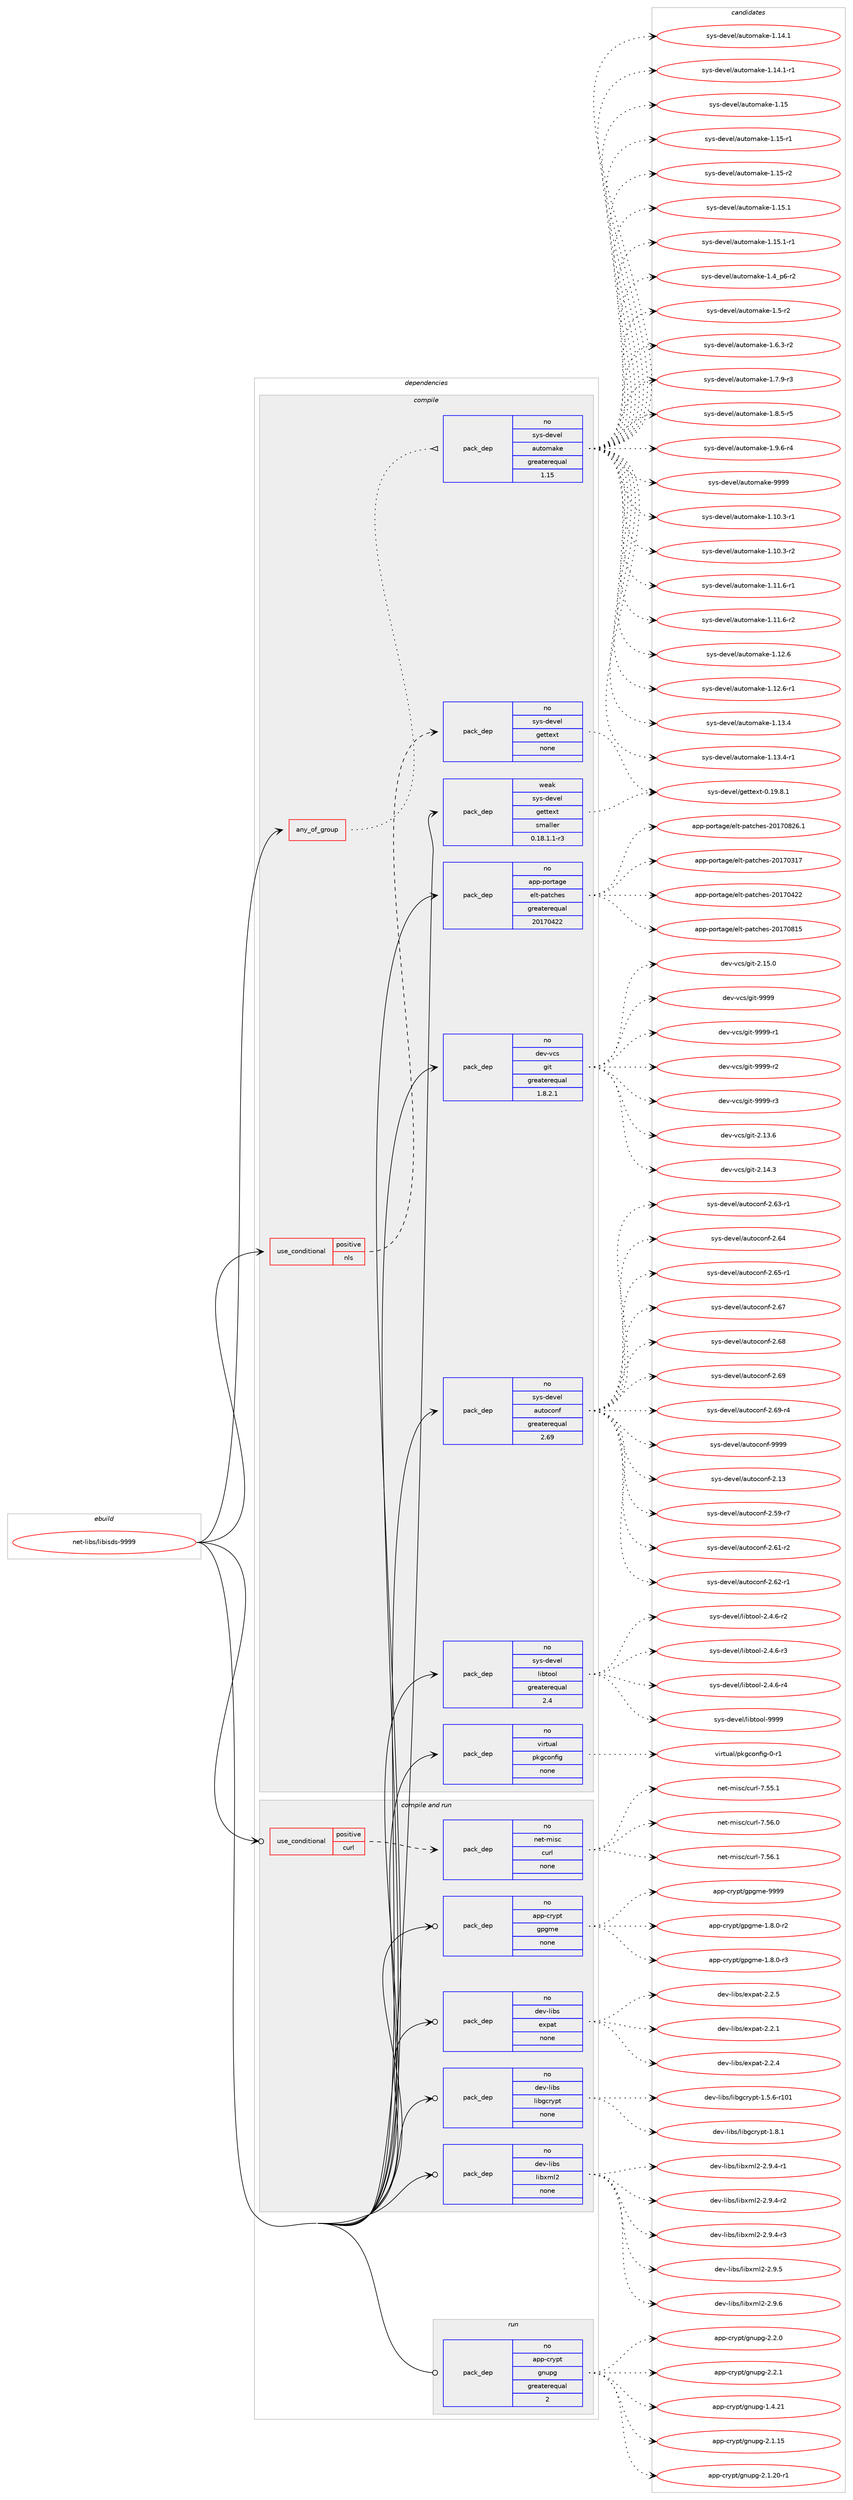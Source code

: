 digraph prolog {

# *************
# Graph options
# *************

newrank=true;
concentrate=true;
compound=true;
graph [rankdir=LR,fontname=Helvetica,fontsize=10,ranksep=1.5];#, ranksep=2.5, nodesep=0.2];
edge  [arrowhead=vee];
node  [fontname=Helvetica,fontsize=10];

# **********
# The ebuild
# **********

subgraph cluster_leftcol {
color=gray;
rank=same;
label=<<i>ebuild</i>>;
id [label="net-libs/libisds-9999", color=red, width=4, href="../net-libs/libisds-9999.svg"];
}

# ****************
# The dependencies
# ****************

subgraph cluster_midcol {
color=gray;
label=<<i>dependencies</i>>;
subgraph cluster_compile {
fillcolor="#eeeeee";
style=filled;
label=<<i>compile</i>>;
subgraph any6755 {
dependency417179 [label=<<TABLE BORDER="0" CELLBORDER="1" CELLSPACING="0" CELLPADDING="4"><TR><TD CELLPADDING="10">any_of_group</TD></TR></TABLE>>, shape=none, color=red];subgraph pack307004 {
dependency417180 [label=<<TABLE BORDER="0" CELLBORDER="1" CELLSPACING="0" CELLPADDING="4" WIDTH="220"><TR><TD ROWSPAN="6" CELLPADDING="30">pack_dep</TD></TR><TR><TD WIDTH="110">no</TD></TR><TR><TD>sys-devel</TD></TR><TR><TD>automake</TD></TR><TR><TD>greaterequal</TD></TR><TR><TD>1.15</TD></TR></TABLE>>, shape=none, color=blue];
}
dependency417179:e -> dependency417180:w [weight=20,style="dotted",arrowhead="oinv"];
}
id:e -> dependency417179:w [weight=20,style="solid",arrowhead="vee"];
subgraph cond103228 {
dependency417181 [label=<<TABLE BORDER="0" CELLBORDER="1" CELLSPACING="0" CELLPADDING="4"><TR><TD ROWSPAN="3" CELLPADDING="10">use_conditional</TD></TR><TR><TD>positive</TD></TR><TR><TD>nls</TD></TR></TABLE>>, shape=none, color=red];
subgraph pack307005 {
dependency417182 [label=<<TABLE BORDER="0" CELLBORDER="1" CELLSPACING="0" CELLPADDING="4" WIDTH="220"><TR><TD ROWSPAN="6" CELLPADDING="30">pack_dep</TD></TR><TR><TD WIDTH="110">no</TD></TR><TR><TD>sys-devel</TD></TR><TR><TD>gettext</TD></TR><TR><TD>none</TD></TR><TR><TD></TD></TR></TABLE>>, shape=none, color=blue];
}
dependency417181:e -> dependency417182:w [weight=20,style="dashed",arrowhead="vee"];
}
id:e -> dependency417181:w [weight=20,style="solid",arrowhead="vee"];
subgraph pack307006 {
dependency417183 [label=<<TABLE BORDER="0" CELLBORDER="1" CELLSPACING="0" CELLPADDING="4" WIDTH="220"><TR><TD ROWSPAN="6" CELLPADDING="30">pack_dep</TD></TR><TR><TD WIDTH="110">no</TD></TR><TR><TD>app-portage</TD></TR><TR><TD>elt-patches</TD></TR><TR><TD>greaterequal</TD></TR><TR><TD>20170422</TD></TR></TABLE>>, shape=none, color=blue];
}
id:e -> dependency417183:w [weight=20,style="solid",arrowhead="vee"];
subgraph pack307007 {
dependency417184 [label=<<TABLE BORDER="0" CELLBORDER="1" CELLSPACING="0" CELLPADDING="4" WIDTH="220"><TR><TD ROWSPAN="6" CELLPADDING="30">pack_dep</TD></TR><TR><TD WIDTH="110">no</TD></TR><TR><TD>dev-vcs</TD></TR><TR><TD>git</TD></TR><TR><TD>greaterequal</TD></TR><TR><TD>1.8.2.1</TD></TR></TABLE>>, shape=none, color=blue];
}
id:e -> dependency417184:w [weight=20,style="solid",arrowhead="vee"];
subgraph pack307008 {
dependency417185 [label=<<TABLE BORDER="0" CELLBORDER="1" CELLSPACING="0" CELLPADDING="4" WIDTH="220"><TR><TD ROWSPAN="6" CELLPADDING="30">pack_dep</TD></TR><TR><TD WIDTH="110">no</TD></TR><TR><TD>sys-devel</TD></TR><TR><TD>autoconf</TD></TR><TR><TD>greaterequal</TD></TR><TR><TD>2.69</TD></TR></TABLE>>, shape=none, color=blue];
}
id:e -> dependency417185:w [weight=20,style="solid",arrowhead="vee"];
subgraph pack307009 {
dependency417186 [label=<<TABLE BORDER="0" CELLBORDER="1" CELLSPACING="0" CELLPADDING="4" WIDTH="220"><TR><TD ROWSPAN="6" CELLPADDING="30">pack_dep</TD></TR><TR><TD WIDTH="110">no</TD></TR><TR><TD>sys-devel</TD></TR><TR><TD>libtool</TD></TR><TR><TD>greaterequal</TD></TR><TR><TD>2.4</TD></TR></TABLE>>, shape=none, color=blue];
}
id:e -> dependency417186:w [weight=20,style="solid",arrowhead="vee"];
subgraph pack307010 {
dependency417187 [label=<<TABLE BORDER="0" CELLBORDER="1" CELLSPACING="0" CELLPADDING="4" WIDTH="220"><TR><TD ROWSPAN="6" CELLPADDING="30">pack_dep</TD></TR><TR><TD WIDTH="110">no</TD></TR><TR><TD>virtual</TD></TR><TR><TD>pkgconfig</TD></TR><TR><TD>none</TD></TR><TR><TD></TD></TR></TABLE>>, shape=none, color=blue];
}
id:e -> dependency417187:w [weight=20,style="solid",arrowhead="vee"];
subgraph pack307011 {
dependency417188 [label=<<TABLE BORDER="0" CELLBORDER="1" CELLSPACING="0" CELLPADDING="4" WIDTH="220"><TR><TD ROWSPAN="6" CELLPADDING="30">pack_dep</TD></TR><TR><TD WIDTH="110">weak</TD></TR><TR><TD>sys-devel</TD></TR><TR><TD>gettext</TD></TR><TR><TD>smaller</TD></TR><TR><TD>0.18.1.1-r3</TD></TR></TABLE>>, shape=none, color=blue];
}
id:e -> dependency417188:w [weight=20,style="solid",arrowhead="vee"];
}
subgraph cluster_compileandrun {
fillcolor="#eeeeee";
style=filled;
label=<<i>compile and run</i>>;
subgraph cond103229 {
dependency417189 [label=<<TABLE BORDER="0" CELLBORDER="1" CELLSPACING="0" CELLPADDING="4"><TR><TD ROWSPAN="3" CELLPADDING="10">use_conditional</TD></TR><TR><TD>positive</TD></TR><TR><TD>curl</TD></TR></TABLE>>, shape=none, color=red];
subgraph pack307012 {
dependency417190 [label=<<TABLE BORDER="0" CELLBORDER="1" CELLSPACING="0" CELLPADDING="4" WIDTH="220"><TR><TD ROWSPAN="6" CELLPADDING="30">pack_dep</TD></TR><TR><TD WIDTH="110">no</TD></TR><TR><TD>net-misc</TD></TR><TR><TD>curl</TD></TR><TR><TD>none</TD></TR><TR><TD></TD></TR></TABLE>>, shape=none, color=blue];
}
dependency417189:e -> dependency417190:w [weight=20,style="dashed",arrowhead="vee"];
}
id:e -> dependency417189:w [weight=20,style="solid",arrowhead="odotvee"];
subgraph pack307013 {
dependency417191 [label=<<TABLE BORDER="0" CELLBORDER="1" CELLSPACING="0" CELLPADDING="4" WIDTH="220"><TR><TD ROWSPAN="6" CELLPADDING="30">pack_dep</TD></TR><TR><TD WIDTH="110">no</TD></TR><TR><TD>app-crypt</TD></TR><TR><TD>gpgme</TD></TR><TR><TD>none</TD></TR><TR><TD></TD></TR></TABLE>>, shape=none, color=blue];
}
id:e -> dependency417191:w [weight=20,style="solid",arrowhead="odotvee"];
subgraph pack307014 {
dependency417192 [label=<<TABLE BORDER="0" CELLBORDER="1" CELLSPACING="0" CELLPADDING="4" WIDTH="220"><TR><TD ROWSPAN="6" CELLPADDING="30">pack_dep</TD></TR><TR><TD WIDTH="110">no</TD></TR><TR><TD>dev-libs</TD></TR><TR><TD>expat</TD></TR><TR><TD>none</TD></TR><TR><TD></TD></TR></TABLE>>, shape=none, color=blue];
}
id:e -> dependency417192:w [weight=20,style="solid",arrowhead="odotvee"];
subgraph pack307015 {
dependency417193 [label=<<TABLE BORDER="0" CELLBORDER="1" CELLSPACING="0" CELLPADDING="4" WIDTH="220"><TR><TD ROWSPAN="6" CELLPADDING="30">pack_dep</TD></TR><TR><TD WIDTH="110">no</TD></TR><TR><TD>dev-libs</TD></TR><TR><TD>libgcrypt</TD></TR><TR><TD>none</TD></TR><TR><TD></TD></TR></TABLE>>, shape=none, color=blue];
}
id:e -> dependency417193:w [weight=20,style="solid",arrowhead="odotvee"];
subgraph pack307016 {
dependency417194 [label=<<TABLE BORDER="0" CELLBORDER="1" CELLSPACING="0" CELLPADDING="4" WIDTH="220"><TR><TD ROWSPAN="6" CELLPADDING="30">pack_dep</TD></TR><TR><TD WIDTH="110">no</TD></TR><TR><TD>dev-libs</TD></TR><TR><TD>libxml2</TD></TR><TR><TD>none</TD></TR><TR><TD></TD></TR></TABLE>>, shape=none, color=blue];
}
id:e -> dependency417194:w [weight=20,style="solid",arrowhead="odotvee"];
}
subgraph cluster_run {
fillcolor="#eeeeee";
style=filled;
label=<<i>run</i>>;
subgraph pack307017 {
dependency417195 [label=<<TABLE BORDER="0" CELLBORDER="1" CELLSPACING="0" CELLPADDING="4" WIDTH="220"><TR><TD ROWSPAN="6" CELLPADDING="30">pack_dep</TD></TR><TR><TD WIDTH="110">no</TD></TR><TR><TD>app-crypt</TD></TR><TR><TD>gnupg</TD></TR><TR><TD>greaterequal</TD></TR><TR><TD>2</TD></TR></TABLE>>, shape=none, color=blue];
}
id:e -> dependency417195:w [weight=20,style="solid",arrowhead="odot"];
}
}

# **************
# The candidates
# **************

subgraph cluster_choices {
rank=same;
color=gray;
label=<<i>candidates</i>>;

subgraph choice307004 {
color=black;
nodesep=1;
choice11512111545100101118101108479711711611110997107101454946494846514511449 [label="sys-devel/automake-1.10.3-r1", color=red, width=4,href="../sys-devel/automake-1.10.3-r1.svg"];
choice11512111545100101118101108479711711611110997107101454946494846514511450 [label="sys-devel/automake-1.10.3-r2", color=red, width=4,href="../sys-devel/automake-1.10.3-r2.svg"];
choice11512111545100101118101108479711711611110997107101454946494946544511449 [label="sys-devel/automake-1.11.6-r1", color=red, width=4,href="../sys-devel/automake-1.11.6-r1.svg"];
choice11512111545100101118101108479711711611110997107101454946494946544511450 [label="sys-devel/automake-1.11.6-r2", color=red, width=4,href="../sys-devel/automake-1.11.6-r2.svg"];
choice1151211154510010111810110847971171161111099710710145494649504654 [label="sys-devel/automake-1.12.6", color=red, width=4,href="../sys-devel/automake-1.12.6.svg"];
choice11512111545100101118101108479711711611110997107101454946495046544511449 [label="sys-devel/automake-1.12.6-r1", color=red, width=4,href="../sys-devel/automake-1.12.6-r1.svg"];
choice1151211154510010111810110847971171161111099710710145494649514652 [label="sys-devel/automake-1.13.4", color=red, width=4,href="../sys-devel/automake-1.13.4.svg"];
choice11512111545100101118101108479711711611110997107101454946495146524511449 [label="sys-devel/automake-1.13.4-r1", color=red, width=4,href="../sys-devel/automake-1.13.4-r1.svg"];
choice1151211154510010111810110847971171161111099710710145494649524649 [label="sys-devel/automake-1.14.1", color=red, width=4,href="../sys-devel/automake-1.14.1.svg"];
choice11512111545100101118101108479711711611110997107101454946495246494511449 [label="sys-devel/automake-1.14.1-r1", color=red, width=4,href="../sys-devel/automake-1.14.1-r1.svg"];
choice115121115451001011181011084797117116111109971071014549464953 [label="sys-devel/automake-1.15", color=red, width=4,href="../sys-devel/automake-1.15.svg"];
choice1151211154510010111810110847971171161111099710710145494649534511449 [label="sys-devel/automake-1.15-r1", color=red, width=4,href="../sys-devel/automake-1.15-r1.svg"];
choice1151211154510010111810110847971171161111099710710145494649534511450 [label="sys-devel/automake-1.15-r2", color=red, width=4,href="../sys-devel/automake-1.15-r2.svg"];
choice1151211154510010111810110847971171161111099710710145494649534649 [label="sys-devel/automake-1.15.1", color=red, width=4,href="../sys-devel/automake-1.15.1.svg"];
choice11512111545100101118101108479711711611110997107101454946495346494511449 [label="sys-devel/automake-1.15.1-r1", color=red, width=4,href="../sys-devel/automake-1.15.1-r1.svg"];
choice115121115451001011181011084797117116111109971071014549465295112544511450 [label="sys-devel/automake-1.4_p6-r2", color=red, width=4,href="../sys-devel/automake-1.4_p6-r2.svg"];
choice11512111545100101118101108479711711611110997107101454946534511450 [label="sys-devel/automake-1.5-r2", color=red, width=4,href="../sys-devel/automake-1.5-r2.svg"];
choice115121115451001011181011084797117116111109971071014549465446514511450 [label="sys-devel/automake-1.6.3-r2", color=red, width=4,href="../sys-devel/automake-1.6.3-r2.svg"];
choice115121115451001011181011084797117116111109971071014549465546574511451 [label="sys-devel/automake-1.7.9-r3", color=red, width=4,href="../sys-devel/automake-1.7.9-r3.svg"];
choice115121115451001011181011084797117116111109971071014549465646534511453 [label="sys-devel/automake-1.8.5-r5", color=red, width=4,href="../sys-devel/automake-1.8.5-r5.svg"];
choice115121115451001011181011084797117116111109971071014549465746544511452 [label="sys-devel/automake-1.9.6-r4", color=red, width=4,href="../sys-devel/automake-1.9.6-r4.svg"];
choice115121115451001011181011084797117116111109971071014557575757 [label="sys-devel/automake-9999", color=red, width=4,href="../sys-devel/automake-9999.svg"];
dependency417180:e -> choice11512111545100101118101108479711711611110997107101454946494846514511449:w [style=dotted,weight="100"];
dependency417180:e -> choice11512111545100101118101108479711711611110997107101454946494846514511450:w [style=dotted,weight="100"];
dependency417180:e -> choice11512111545100101118101108479711711611110997107101454946494946544511449:w [style=dotted,weight="100"];
dependency417180:e -> choice11512111545100101118101108479711711611110997107101454946494946544511450:w [style=dotted,weight="100"];
dependency417180:e -> choice1151211154510010111810110847971171161111099710710145494649504654:w [style=dotted,weight="100"];
dependency417180:e -> choice11512111545100101118101108479711711611110997107101454946495046544511449:w [style=dotted,weight="100"];
dependency417180:e -> choice1151211154510010111810110847971171161111099710710145494649514652:w [style=dotted,weight="100"];
dependency417180:e -> choice11512111545100101118101108479711711611110997107101454946495146524511449:w [style=dotted,weight="100"];
dependency417180:e -> choice1151211154510010111810110847971171161111099710710145494649524649:w [style=dotted,weight="100"];
dependency417180:e -> choice11512111545100101118101108479711711611110997107101454946495246494511449:w [style=dotted,weight="100"];
dependency417180:e -> choice115121115451001011181011084797117116111109971071014549464953:w [style=dotted,weight="100"];
dependency417180:e -> choice1151211154510010111810110847971171161111099710710145494649534511449:w [style=dotted,weight="100"];
dependency417180:e -> choice1151211154510010111810110847971171161111099710710145494649534511450:w [style=dotted,weight="100"];
dependency417180:e -> choice1151211154510010111810110847971171161111099710710145494649534649:w [style=dotted,weight="100"];
dependency417180:e -> choice11512111545100101118101108479711711611110997107101454946495346494511449:w [style=dotted,weight="100"];
dependency417180:e -> choice115121115451001011181011084797117116111109971071014549465295112544511450:w [style=dotted,weight="100"];
dependency417180:e -> choice11512111545100101118101108479711711611110997107101454946534511450:w [style=dotted,weight="100"];
dependency417180:e -> choice115121115451001011181011084797117116111109971071014549465446514511450:w [style=dotted,weight="100"];
dependency417180:e -> choice115121115451001011181011084797117116111109971071014549465546574511451:w [style=dotted,weight="100"];
dependency417180:e -> choice115121115451001011181011084797117116111109971071014549465646534511453:w [style=dotted,weight="100"];
dependency417180:e -> choice115121115451001011181011084797117116111109971071014549465746544511452:w [style=dotted,weight="100"];
dependency417180:e -> choice115121115451001011181011084797117116111109971071014557575757:w [style=dotted,weight="100"];
}
subgraph choice307005 {
color=black;
nodesep=1;
choice1151211154510010111810110847103101116116101120116454846495746564649 [label="sys-devel/gettext-0.19.8.1", color=red, width=4,href="../sys-devel/gettext-0.19.8.1.svg"];
dependency417182:e -> choice1151211154510010111810110847103101116116101120116454846495746564649:w [style=dotted,weight="100"];
}
subgraph choice307006 {
color=black;
nodesep=1;
choice97112112451121111141169710310147101108116451129711699104101115455048495548514955 [label="app-portage/elt-patches-20170317", color=red, width=4,href="../app-portage/elt-patches-20170317.svg"];
choice97112112451121111141169710310147101108116451129711699104101115455048495548525050 [label="app-portage/elt-patches-20170422", color=red, width=4,href="../app-portage/elt-patches-20170422.svg"];
choice97112112451121111141169710310147101108116451129711699104101115455048495548564953 [label="app-portage/elt-patches-20170815", color=red, width=4,href="../app-portage/elt-patches-20170815.svg"];
choice971121124511211111411697103101471011081164511297116991041011154550484955485650544649 [label="app-portage/elt-patches-20170826.1", color=red, width=4,href="../app-portage/elt-patches-20170826.1.svg"];
dependency417183:e -> choice97112112451121111141169710310147101108116451129711699104101115455048495548514955:w [style=dotted,weight="100"];
dependency417183:e -> choice97112112451121111141169710310147101108116451129711699104101115455048495548525050:w [style=dotted,weight="100"];
dependency417183:e -> choice97112112451121111141169710310147101108116451129711699104101115455048495548564953:w [style=dotted,weight="100"];
dependency417183:e -> choice971121124511211111411697103101471011081164511297116991041011154550484955485650544649:w [style=dotted,weight="100"];
}
subgraph choice307007 {
color=black;
nodesep=1;
choice10010111845118991154710310511645504649514654 [label="dev-vcs/git-2.13.6", color=red, width=4,href="../dev-vcs/git-2.13.6.svg"];
choice10010111845118991154710310511645504649524651 [label="dev-vcs/git-2.14.3", color=red, width=4,href="../dev-vcs/git-2.14.3.svg"];
choice10010111845118991154710310511645504649534648 [label="dev-vcs/git-2.15.0", color=red, width=4,href="../dev-vcs/git-2.15.0.svg"];
choice1001011184511899115471031051164557575757 [label="dev-vcs/git-9999", color=red, width=4,href="../dev-vcs/git-9999.svg"];
choice10010111845118991154710310511645575757574511449 [label="dev-vcs/git-9999-r1", color=red, width=4,href="../dev-vcs/git-9999-r1.svg"];
choice10010111845118991154710310511645575757574511450 [label="dev-vcs/git-9999-r2", color=red, width=4,href="../dev-vcs/git-9999-r2.svg"];
choice10010111845118991154710310511645575757574511451 [label="dev-vcs/git-9999-r3", color=red, width=4,href="../dev-vcs/git-9999-r3.svg"];
dependency417184:e -> choice10010111845118991154710310511645504649514654:w [style=dotted,weight="100"];
dependency417184:e -> choice10010111845118991154710310511645504649524651:w [style=dotted,weight="100"];
dependency417184:e -> choice10010111845118991154710310511645504649534648:w [style=dotted,weight="100"];
dependency417184:e -> choice1001011184511899115471031051164557575757:w [style=dotted,weight="100"];
dependency417184:e -> choice10010111845118991154710310511645575757574511449:w [style=dotted,weight="100"];
dependency417184:e -> choice10010111845118991154710310511645575757574511450:w [style=dotted,weight="100"];
dependency417184:e -> choice10010111845118991154710310511645575757574511451:w [style=dotted,weight="100"];
}
subgraph choice307008 {
color=black;
nodesep=1;
choice115121115451001011181011084797117116111991111101024550464951 [label="sys-devel/autoconf-2.13", color=red, width=4,href="../sys-devel/autoconf-2.13.svg"];
choice1151211154510010111810110847971171161119911111010245504653574511455 [label="sys-devel/autoconf-2.59-r7", color=red, width=4,href="../sys-devel/autoconf-2.59-r7.svg"];
choice1151211154510010111810110847971171161119911111010245504654494511450 [label="sys-devel/autoconf-2.61-r2", color=red, width=4,href="../sys-devel/autoconf-2.61-r2.svg"];
choice1151211154510010111810110847971171161119911111010245504654504511449 [label="sys-devel/autoconf-2.62-r1", color=red, width=4,href="../sys-devel/autoconf-2.62-r1.svg"];
choice1151211154510010111810110847971171161119911111010245504654514511449 [label="sys-devel/autoconf-2.63-r1", color=red, width=4,href="../sys-devel/autoconf-2.63-r1.svg"];
choice115121115451001011181011084797117116111991111101024550465452 [label="sys-devel/autoconf-2.64", color=red, width=4,href="../sys-devel/autoconf-2.64.svg"];
choice1151211154510010111810110847971171161119911111010245504654534511449 [label="sys-devel/autoconf-2.65-r1", color=red, width=4,href="../sys-devel/autoconf-2.65-r1.svg"];
choice115121115451001011181011084797117116111991111101024550465455 [label="sys-devel/autoconf-2.67", color=red, width=4,href="../sys-devel/autoconf-2.67.svg"];
choice115121115451001011181011084797117116111991111101024550465456 [label="sys-devel/autoconf-2.68", color=red, width=4,href="../sys-devel/autoconf-2.68.svg"];
choice115121115451001011181011084797117116111991111101024550465457 [label="sys-devel/autoconf-2.69", color=red, width=4,href="../sys-devel/autoconf-2.69.svg"];
choice1151211154510010111810110847971171161119911111010245504654574511452 [label="sys-devel/autoconf-2.69-r4", color=red, width=4,href="../sys-devel/autoconf-2.69-r4.svg"];
choice115121115451001011181011084797117116111991111101024557575757 [label="sys-devel/autoconf-9999", color=red, width=4,href="../sys-devel/autoconf-9999.svg"];
dependency417185:e -> choice115121115451001011181011084797117116111991111101024550464951:w [style=dotted,weight="100"];
dependency417185:e -> choice1151211154510010111810110847971171161119911111010245504653574511455:w [style=dotted,weight="100"];
dependency417185:e -> choice1151211154510010111810110847971171161119911111010245504654494511450:w [style=dotted,weight="100"];
dependency417185:e -> choice1151211154510010111810110847971171161119911111010245504654504511449:w [style=dotted,weight="100"];
dependency417185:e -> choice1151211154510010111810110847971171161119911111010245504654514511449:w [style=dotted,weight="100"];
dependency417185:e -> choice115121115451001011181011084797117116111991111101024550465452:w [style=dotted,weight="100"];
dependency417185:e -> choice1151211154510010111810110847971171161119911111010245504654534511449:w [style=dotted,weight="100"];
dependency417185:e -> choice115121115451001011181011084797117116111991111101024550465455:w [style=dotted,weight="100"];
dependency417185:e -> choice115121115451001011181011084797117116111991111101024550465456:w [style=dotted,weight="100"];
dependency417185:e -> choice115121115451001011181011084797117116111991111101024550465457:w [style=dotted,weight="100"];
dependency417185:e -> choice1151211154510010111810110847971171161119911111010245504654574511452:w [style=dotted,weight="100"];
dependency417185:e -> choice115121115451001011181011084797117116111991111101024557575757:w [style=dotted,weight="100"];
}
subgraph choice307009 {
color=black;
nodesep=1;
choice1151211154510010111810110847108105981161111111084550465246544511450 [label="sys-devel/libtool-2.4.6-r2", color=red, width=4,href="../sys-devel/libtool-2.4.6-r2.svg"];
choice1151211154510010111810110847108105981161111111084550465246544511451 [label="sys-devel/libtool-2.4.6-r3", color=red, width=4,href="../sys-devel/libtool-2.4.6-r3.svg"];
choice1151211154510010111810110847108105981161111111084550465246544511452 [label="sys-devel/libtool-2.4.6-r4", color=red, width=4,href="../sys-devel/libtool-2.4.6-r4.svg"];
choice1151211154510010111810110847108105981161111111084557575757 [label="sys-devel/libtool-9999", color=red, width=4,href="../sys-devel/libtool-9999.svg"];
dependency417186:e -> choice1151211154510010111810110847108105981161111111084550465246544511450:w [style=dotted,weight="100"];
dependency417186:e -> choice1151211154510010111810110847108105981161111111084550465246544511451:w [style=dotted,weight="100"];
dependency417186:e -> choice1151211154510010111810110847108105981161111111084550465246544511452:w [style=dotted,weight="100"];
dependency417186:e -> choice1151211154510010111810110847108105981161111111084557575757:w [style=dotted,weight="100"];
}
subgraph choice307010 {
color=black;
nodesep=1;
choice11810511411611797108471121071039911111010210510345484511449 [label="virtual/pkgconfig-0-r1", color=red, width=4,href="../virtual/pkgconfig-0-r1.svg"];
dependency417187:e -> choice11810511411611797108471121071039911111010210510345484511449:w [style=dotted,weight="100"];
}
subgraph choice307011 {
color=black;
nodesep=1;
choice1151211154510010111810110847103101116116101120116454846495746564649 [label="sys-devel/gettext-0.19.8.1", color=red, width=4,href="../sys-devel/gettext-0.19.8.1.svg"];
dependency417188:e -> choice1151211154510010111810110847103101116116101120116454846495746564649:w [style=dotted,weight="100"];
}
subgraph choice307012 {
color=black;
nodesep=1;
choice1101011164510910511599479911711410845554653534649 [label="net-misc/curl-7.55.1", color=red, width=4,href="../net-misc/curl-7.55.1.svg"];
choice1101011164510910511599479911711410845554653544648 [label="net-misc/curl-7.56.0", color=red, width=4,href="../net-misc/curl-7.56.0.svg"];
choice1101011164510910511599479911711410845554653544649 [label="net-misc/curl-7.56.1", color=red, width=4,href="../net-misc/curl-7.56.1.svg"];
dependency417190:e -> choice1101011164510910511599479911711410845554653534649:w [style=dotted,weight="100"];
dependency417190:e -> choice1101011164510910511599479911711410845554653544648:w [style=dotted,weight="100"];
dependency417190:e -> choice1101011164510910511599479911711410845554653544649:w [style=dotted,weight="100"];
}
subgraph choice307013 {
color=black;
nodesep=1;
choice971121124599114121112116471031121031091014549465646484511450 [label="app-crypt/gpgme-1.8.0-r2", color=red, width=4,href="../app-crypt/gpgme-1.8.0-r2.svg"];
choice971121124599114121112116471031121031091014549465646484511451 [label="app-crypt/gpgme-1.8.0-r3", color=red, width=4,href="../app-crypt/gpgme-1.8.0-r3.svg"];
choice971121124599114121112116471031121031091014557575757 [label="app-crypt/gpgme-9999", color=red, width=4,href="../app-crypt/gpgme-9999.svg"];
dependency417191:e -> choice971121124599114121112116471031121031091014549465646484511450:w [style=dotted,weight="100"];
dependency417191:e -> choice971121124599114121112116471031121031091014549465646484511451:w [style=dotted,weight="100"];
dependency417191:e -> choice971121124599114121112116471031121031091014557575757:w [style=dotted,weight="100"];
}
subgraph choice307014 {
color=black;
nodesep=1;
choice10010111845108105981154710112011297116455046504649 [label="dev-libs/expat-2.2.1", color=red, width=4,href="../dev-libs/expat-2.2.1.svg"];
choice10010111845108105981154710112011297116455046504652 [label="dev-libs/expat-2.2.4", color=red, width=4,href="../dev-libs/expat-2.2.4.svg"];
choice10010111845108105981154710112011297116455046504653 [label="dev-libs/expat-2.2.5", color=red, width=4,href="../dev-libs/expat-2.2.5.svg"];
dependency417192:e -> choice10010111845108105981154710112011297116455046504649:w [style=dotted,weight="100"];
dependency417192:e -> choice10010111845108105981154710112011297116455046504652:w [style=dotted,weight="100"];
dependency417192:e -> choice10010111845108105981154710112011297116455046504653:w [style=dotted,weight="100"];
}
subgraph choice307015 {
color=black;
nodesep=1;
choice100101118451081059811547108105981039911412111211645494653465445114494849 [label="dev-libs/libgcrypt-1.5.6-r101", color=red, width=4,href="../dev-libs/libgcrypt-1.5.6-r101.svg"];
choice1001011184510810598115471081059810399114121112116454946564649 [label="dev-libs/libgcrypt-1.8.1", color=red, width=4,href="../dev-libs/libgcrypt-1.8.1.svg"];
dependency417193:e -> choice100101118451081059811547108105981039911412111211645494653465445114494849:w [style=dotted,weight="100"];
dependency417193:e -> choice1001011184510810598115471081059810399114121112116454946564649:w [style=dotted,weight="100"];
}
subgraph choice307016 {
color=black;
nodesep=1;
choice10010111845108105981154710810598120109108504550465746524511449 [label="dev-libs/libxml2-2.9.4-r1", color=red, width=4,href="../dev-libs/libxml2-2.9.4-r1.svg"];
choice10010111845108105981154710810598120109108504550465746524511450 [label="dev-libs/libxml2-2.9.4-r2", color=red, width=4,href="../dev-libs/libxml2-2.9.4-r2.svg"];
choice10010111845108105981154710810598120109108504550465746524511451 [label="dev-libs/libxml2-2.9.4-r3", color=red, width=4,href="../dev-libs/libxml2-2.9.4-r3.svg"];
choice1001011184510810598115471081059812010910850455046574653 [label="dev-libs/libxml2-2.9.5", color=red, width=4,href="../dev-libs/libxml2-2.9.5.svg"];
choice1001011184510810598115471081059812010910850455046574654 [label="dev-libs/libxml2-2.9.6", color=red, width=4,href="../dev-libs/libxml2-2.9.6.svg"];
dependency417194:e -> choice10010111845108105981154710810598120109108504550465746524511449:w [style=dotted,weight="100"];
dependency417194:e -> choice10010111845108105981154710810598120109108504550465746524511450:w [style=dotted,weight="100"];
dependency417194:e -> choice10010111845108105981154710810598120109108504550465746524511451:w [style=dotted,weight="100"];
dependency417194:e -> choice1001011184510810598115471081059812010910850455046574653:w [style=dotted,weight="100"];
dependency417194:e -> choice1001011184510810598115471081059812010910850455046574654:w [style=dotted,weight="100"];
}
subgraph choice307017 {
color=black;
nodesep=1;
choice9711211245991141211121164710311011711210345494652465049 [label="app-crypt/gnupg-1.4.21", color=red, width=4,href="../app-crypt/gnupg-1.4.21.svg"];
choice9711211245991141211121164710311011711210345504649464953 [label="app-crypt/gnupg-2.1.15", color=red, width=4,href="../app-crypt/gnupg-2.1.15.svg"];
choice97112112459911412111211647103110117112103455046494650484511449 [label="app-crypt/gnupg-2.1.20-r1", color=red, width=4,href="../app-crypt/gnupg-2.1.20-r1.svg"];
choice97112112459911412111211647103110117112103455046504648 [label="app-crypt/gnupg-2.2.0", color=red, width=4,href="../app-crypt/gnupg-2.2.0.svg"];
choice97112112459911412111211647103110117112103455046504649 [label="app-crypt/gnupg-2.2.1", color=red, width=4,href="../app-crypt/gnupg-2.2.1.svg"];
dependency417195:e -> choice9711211245991141211121164710311011711210345494652465049:w [style=dotted,weight="100"];
dependency417195:e -> choice9711211245991141211121164710311011711210345504649464953:w [style=dotted,weight="100"];
dependency417195:e -> choice97112112459911412111211647103110117112103455046494650484511449:w [style=dotted,weight="100"];
dependency417195:e -> choice97112112459911412111211647103110117112103455046504648:w [style=dotted,weight="100"];
dependency417195:e -> choice97112112459911412111211647103110117112103455046504649:w [style=dotted,weight="100"];
}
}

}
